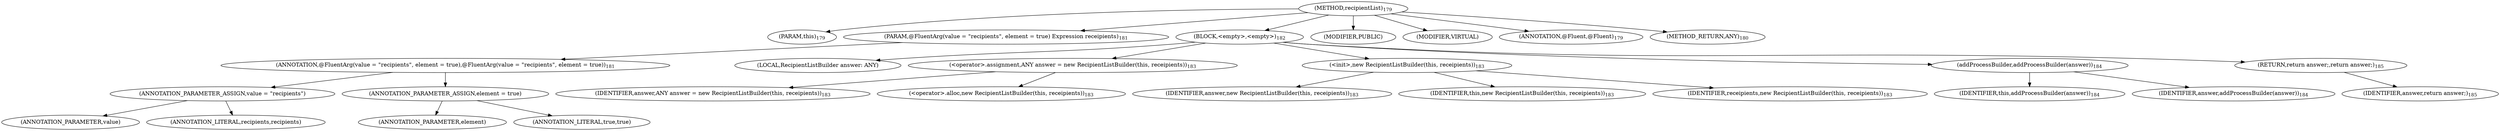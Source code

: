 digraph "recipientList" {  
"481" [label = <(METHOD,recipientList)<SUB>179</SUB>> ]
"51" [label = <(PARAM,this)<SUB>179</SUB>> ]
"482" [label = <(PARAM,@FluentArg(value = &quot;recipients&quot;, element = true) Expression receipients)<SUB>181</SUB>> ]
"483" [label = <(ANNOTATION,@FluentArg(value = &quot;recipients&quot;, element = true),@FluentArg(value = &quot;recipients&quot;, element = true))<SUB>181</SUB>> ]
"484" [label = <(ANNOTATION_PARAMETER_ASSIGN,value = &quot;recipients&quot;)> ]
"485" [label = <(ANNOTATION_PARAMETER,value)> ]
"486" [label = <(ANNOTATION_LITERAL,recipients,recipients)> ]
"487" [label = <(ANNOTATION_PARAMETER_ASSIGN,element = true)> ]
"488" [label = <(ANNOTATION_PARAMETER,element)> ]
"489" [label = <(ANNOTATION_LITERAL,true,true)> ]
"490" [label = <(BLOCK,&lt;empty&gt;,&lt;empty&gt;)<SUB>182</SUB>> ]
"53" [label = <(LOCAL,RecipientListBuilder answer: ANY)> ]
"491" [label = <(&lt;operator&gt;.assignment,ANY answer = new RecipientListBuilder(this, receipients))<SUB>183</SUB>> ]
"492" [label = <(IDENTIFIER,answer,ANY answer = new RecipientListBuilder(this, receipients))<SUB>183</SUB>> ]
"493" [label = <(&lt;operator&gt;.alloc,new RecipientListBuilder(this, receipients))<SUB>183</SUB>> ]
"494" [label = <(&lt;init&gt;,new RecipientListBuilder(this, receipients))<SUB>183</SUB>> ]
"52" [label = <(IDENTIFIER,answer,new RecipientListBuilder(this, receipients))<SUB>183</SUB>> ]
"50" [label = <(IDENTIFIER,this,new RecipientListBuilder(this, receipients))<SUB>183</SUB>> ]
"495" [label = <(IDENTIFIER,receipients,new RecipientListBuilder(this, receipients))<SUB>183</SUB>> ]
"496" [label = <(addProcessBuilder,addProcessBuilder(answer))<SUB>184</SUB>> ]
"54" [label = <(IDENTIFIER,this,addProcessBuilder(answer))<SUB>184</SUB>> ]
"497" [label = <(IDENTIFIER,answer,addProcessBuilder(answer))<SUB>184</SUB>> ]
"498" [label = <(RETURN,return answer;,return answer;)<SUB>185</SUB>> ]
"499" [label = <(IDENTIFIER,answer,return answer;)<SUB>185</SUB>> ]
"500" [label = <(MODIFIER,PUBLIC)> ]
"501" [label = <(MODIFIER,VIRTUAL)> ]
"502" [label = <(ANNOTATION,@Fluent,@Fluent)<SUB>179</SUB>> ]
"503" [label = <(METHOD_RETURN,ANY)<SUB>180</SUB>> ]
  "481" -> "51" 
  "481" -> "482" 
  "481" -> "490" 
  "481" -> "500" 
  "481" -> "501" 
  "481" -> "502" 
  "481" -> "503" 
  "482" -> "483" 
  "483" -> "484" 
  "483" -> "487" 
  "484" -> "485" 
  "484" -> "486" 
  "487" -> "488" 
  "487" -> "489" 
  "490" -> "53" 
  "490" -> "491" 
  "490" -> "494" 
  "490" -> "496" 
  "490" -> "498" 
  "491" -> "492" 
  "491" -> "493" 
  "494" -> "52" 
  "494" -> "50" 
  "494" -> "495" 
  "496" -> "54" 
  "496" -> "497" 
  "498" -> "499" 
}

